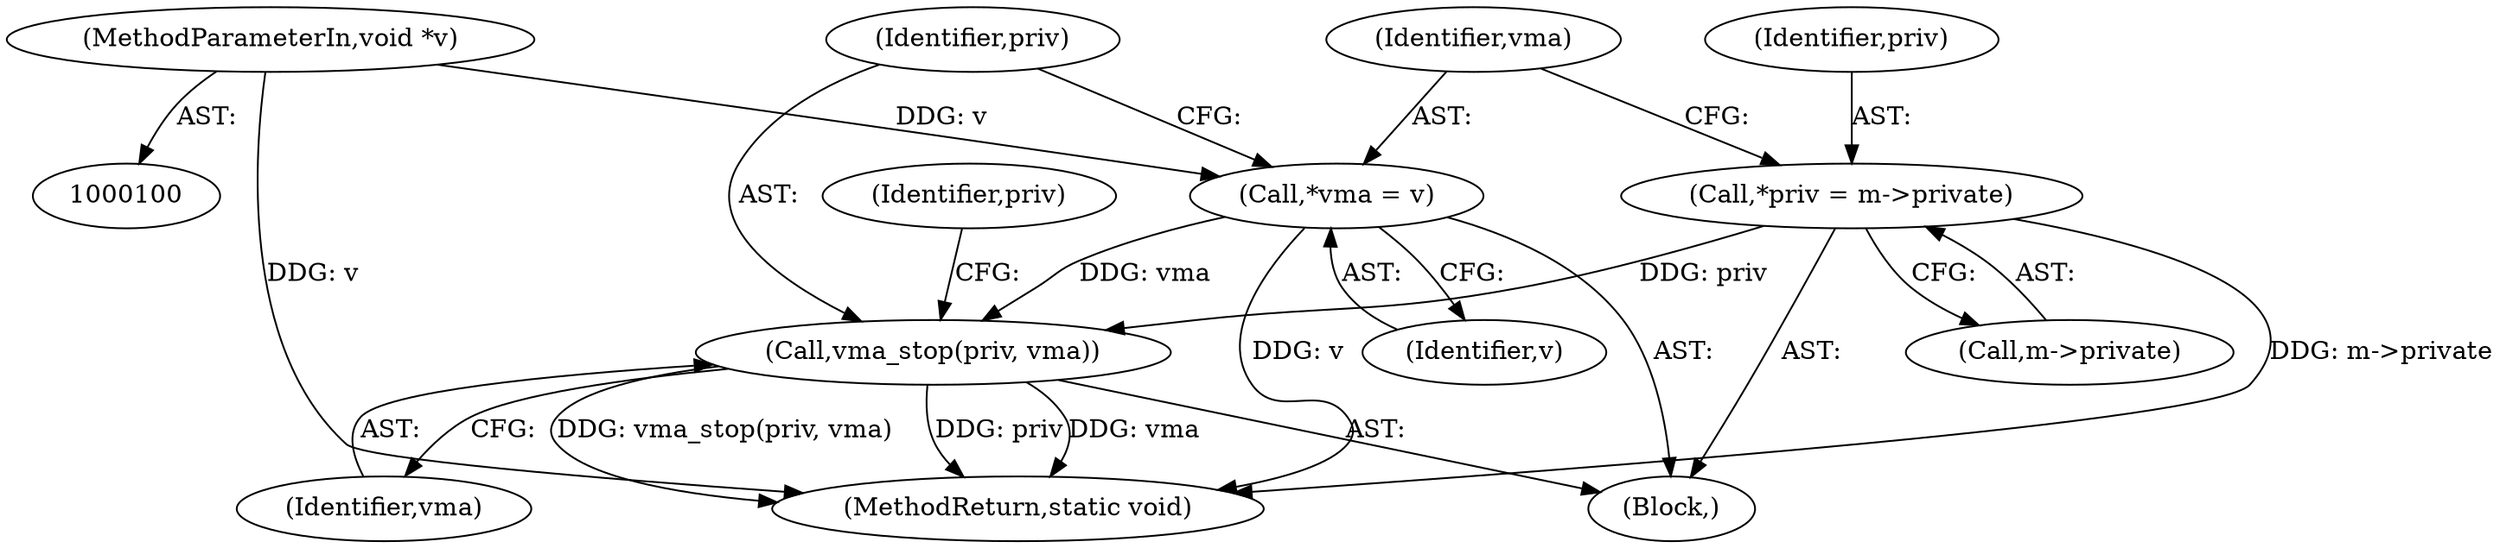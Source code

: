 digraph "1_linux_76597cd31470fa130784c78fadb4dab2e624a723@pointer" {
"1000114" [label="(Call,vma_stop(priv, vma))"];
"1000105" [label="(Call,*priv = m->private)"];
"1000111" [label="(Call,*vma = v)"];
"1000102" [label="(MethodParameterIn,void *v)"];
"1000107" [label="(Call,m->private)"];
"1000116" [label="(Identifier,vma)"];
"1000115" [label="(Identifier,priv)"];
"1000112" [label="(Identifier,vma)"];
"1000111" [label="(Call,*vma = v)"];
"1000119" [label="(Identifier,priv)"];
"1000103" [label="(Block,)"];
"1000125" [label="(MethodReturn,static void)"];
"1000102" [label="(MethodParameterIn,void *v)"];
"1000113" [label="(Identifier,v)"];
"1000106" [label="(Identifier,priv)"];
"1000105" [label="(Call,*priv = m->private)"];
"1000114" [label="(Call,vma_stop(priv, vma))"];
"1000114" -> "1000103"  [label="AST: "];
"1000114" -> "1000116"  [label="CFG: "];
"1000115" -> "1000114"  [label="AST: "];
"1000116" -> "1000114"  [label="AST: "];
"1000119" -> "1000114"  [label="CFG: "];
"1000114" -> "1000125"  [label="DDG: vma_stop(priv, vma)"];
"1000114" -> "1000125"  [label="DDG: priv"];
"1000114" -> "1000125"  [label="DDG: vma"];
"1000105" -> "1000114"  [label="DDG: priv"];
"1000111" -> "1000114"  [label="DDG: vma"];
"1000105" -> "1000103"  [label="AST: "];
"1000105" -> "1000107"  [label="CFG: "];
"1000106" -> "1000105"  [label="AST: "];
"1000107" -> "1000105"  [label="AST: "];
"1000112" -> "1000105"  [label="CFG: "];
"1000105" -> "1000125"  [label="DDG: m->private"];
"1000111" -> "1000103"  [label="AST: "];
"1000111" -> "1000113"  [label="CFG: "];
"1000112" -> "1000111"  [label="AST: "];
"1000113" -> "1000111"  [label="AST: "];
"1000115" -> "1000111"  [label="CFG: "];
"1000111" -> "1000125"  [label="DDG: v"];
"1000102" -> "1000111"  [label="DDG: v"];
"1000102" -> "1000100"  [label="AST: "];
"1000102" -> "1000125"  [label="DDG: v"];
}
